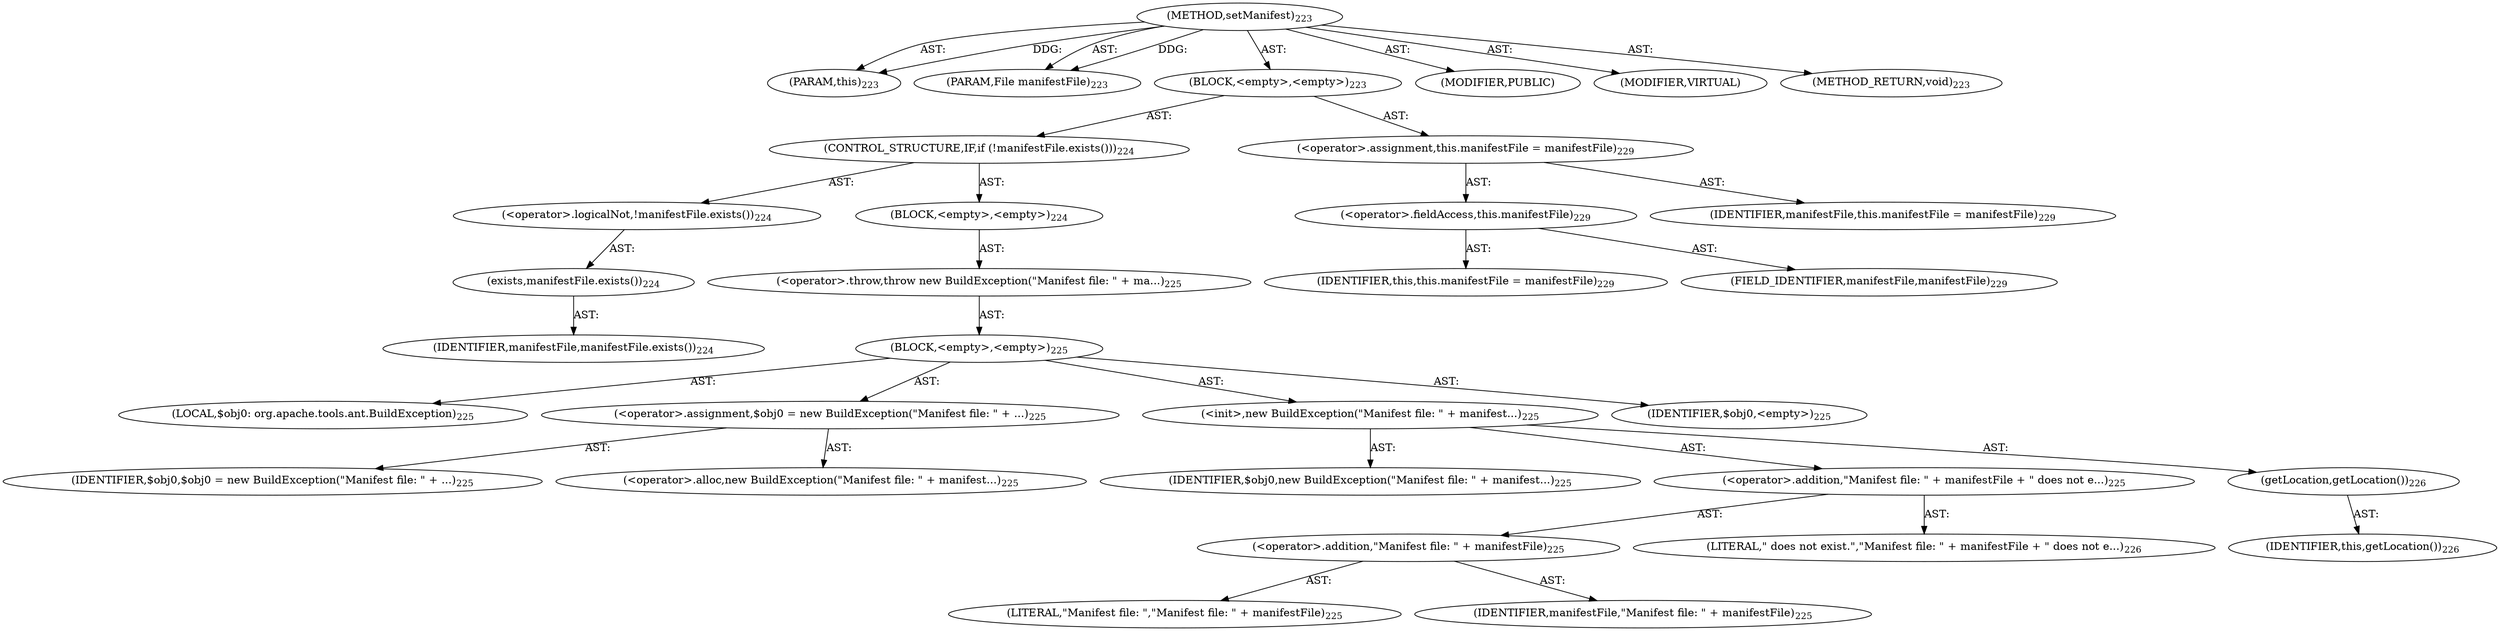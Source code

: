 digraph "setManifest" {  
"111669149702" [label = <(METHOD,setManifest)<SUB>223</SUB>> ]
"115964116995" [label = <(PARAM,this)<SUB>223</SUB>> ]
"115964117015" [label = <(PARAM,File manifestFile)<SUB>223</SUB>> ]
"25769803784" [label = <(BLOCK,&lt;empty&gt;,&lt;empty&gt;)<SUB>223</SUB>> ]
"47244640258" [label = <(CONTROL_STRUCTURE,IF,if (!manifestFile.exists()))<SUB>224</SUB>> ]
"30064771103" [label = <(&lt;operator&gt;.logicalNot,!manifestFile.exists())<SUB>224</SUB>> ]
"30064771104" [label = <(exists,manifestFile.exists())<SUB>224</SUB>> ]
"68719476798" [label = <(IDENTIFIER,manifestFile,manifestFile.exists())<SUB>224</SUB>> ]
"25769803785" [label = <(BLOCK,&lt;empty&gt;,&lt;empty&gt;)<SUB>224</SUB>> ]
"30064771105" [label = <(&lt;operator&gt;.throw,throw new BuildException(&quot;Manifest file: &quot; + ma...)<SUB>225</SUB>> ]
"25769803786" [label = <(BLOCK,&lt;empty&gt;,&lt;empty&gt;)<SUB>225</SUB>> ]
"94489280512" [label = <(LOCAL,$obj0: org.apache.tools.ant.BuildException)<SUB>225</SUB>> ]
"30064771106" [label = <(&lt;operator&gt;.assignment,$obj0 = new BuildException(&quot;Manifest file: &quot; + ...)<SUB>225</SUB>> ]
"68719476799" [label = <(IDENTIFIER,$obj0,$obj0 = new BuildException(&quot;Manifest file: &quot; + ...)<SUB>225</SUB>> ]
"30064771107" [label = <(&lt;operator&gt;.alloc,new BuildException(&quot;Manifest file: &quot; + manifest...)<SUB>225</SUB>> ]
"30064771108" [label = <(&lt;init&gt;,new BuildException(&quot;Manifest file: &quot; + manifest...)<SUB>225</SUB>> ]
"68719476800" [label = <(IDENTIFIER,$obj0,new BuildException(&quot;Manifest file: &quot; + manifest...)<SUB>225</SUB>> ]
"30064771109" [label = <(&lt;operator&gt;.addition,&quot;Manifest file: &quot; + manifestFile + &quot; does not e...)<SUB>225</SUB>> ]
"30064771110" [label = <(&lt;operator&gt;.addition,&quot;Manifest file: &quot; + manifestFile)<SUB>225</SUB>> ]
"90194313224" [label = <(LITERAL,&quot;Manifest file: &quot;,&quot;Manifest file: &quot; + manifestFile)<SUB>225</SUB>> ]
"68719476801" [label = <(IDENTIFIER,manifestFile,&quot;Manifest file: &quot; + manifestFile)<SUB>225</SUB>> ]
"90194313225" [label = <(LITERAL,&quot; does not exist.&quot;,&quot;Manifest file: &quot; + manifestFile + &quot; does not e...)<SUB>226</SUB>> ]
"30064771111" [label = <(getLocation,getLocation())<SUB>226</SUB>> ]
"68719476739" [label = <(IDENTIFIER,this,getLocation())<SUB>226</SUB>> ]
"68719476802" [label = <(IDENTIFIER,$obj0,&lt;empty&gt;)<SUB>225</SUB>> ]
"30064771112" [label = <(&lt;operator&gt;.assignment,this.manifestFile = manifestFile)<SUB>229</SUB>> ]
"30064771113" [label = <(&lt;operator&gt;.fieldAccess,this.manifestFile)<SUB>229</SUB>> ]
"68719476740" [label = <(IDENTIFIER,this,this.manifestFile = manifestFile)<SUB>229</SUB>> ]
"55834574861" [label = <(FIELD_IDENTIFIER,manifestFile,manifestFile)<SUB>229</SUB>> ]
"68719476803" [label = <(IDENTIFIER,manifestFile,this.manifestFile = manifestFile)<SUB>229</SUB>> ]
"133143986204" [label = <(MODIFIER,PUBLIC)> ]
"133143986205" [label = <(MODIFIER,VIRTUAL)> ]
"128849018886" [label = <(METHOD_RETURN,void)<SUB>223</SUB>> ]
  "111669149702" -> "115964116995"  [ label = "AST: "] 
  "111669149702" -> "115964117015"  [ label = "AST: "] 
  "111669149702" -> "25769803784"  [ label = "AST: "] 
  "111669149702" -> "133143986204"  [ label = "AST: "] 
  "111669149702" -> "133143986205"  [ label = "AST: "] 
  "111669149702" -> "128849018886"  [ label = "AST: "] 
  "25769803784" -> "47244640258"  [ label = "AST: "] 
  "25769803784" -> "30064771112"  [ label = "AST: "] 
  "47244640258" -> "30064771103"  [ label = "AST: "] 
  "47244640258" -> "25769803785"  [ label = "AST: "] 
  "30064771103" -> "30064771104"  [ label = "AST: "] 
  "30064771104" -> "68719476798"  [ label = "AST: "] 
  "25769803785" -> "30064771105"  [ label = "AST: "] 
  "30064771105" -> "25769803786"  [ label = "AST: "] 
  "25769803786" -> "94489280512"  [ label = "AST: "] 
  "25769803786" -> "30064771106"  [ label = "AST: "] 
  "25769803786" -> "30064771108"  [ label = "AST: "] 
  "25769803786" -> "68719476802"  [ label = "AST: "] 
  "30064771106" -> "68719476799"  [ label = "AST: "] 
  "30064771106" -> "30064771107"  [ label = "AST: "] 
  "30064771108" -> "68719476800"  [ label = "AST: "] 
  "30064771108" -> "30064771109"  [ label = "AST: "] 
  "30064771108" -> "30064771111"  [ label = "AST: "] 
  "30064771109" -> "30064771110"  [ label = "AST: "] 
  "30064771109" -> "90194313225"  [ label = "AST: "] 
  "30064771110" -> "90194313224"  [ label = "AST: "] 
  "30064771110" -> "68719476801"  [ label = "AST: "] 
  "30064771111" -> "68719476739"  [ label = "AST: "] 
  "30064771112" -> "30064771113"  [ label = "AST: "] 
  "30064771112" -> "68719476803"  [ label = "AST: "] 
  "30064771113" -> "68719476740"  [ label = "AST: "] 
  "30064771113" -> "55834574861"  [ label = "AST: "] 
  "111669149702" -> "115964116995"  [ label = "DDG: "] 
  "111669149702" -> "115964117015"  [ label = "DDG: "] 
}
